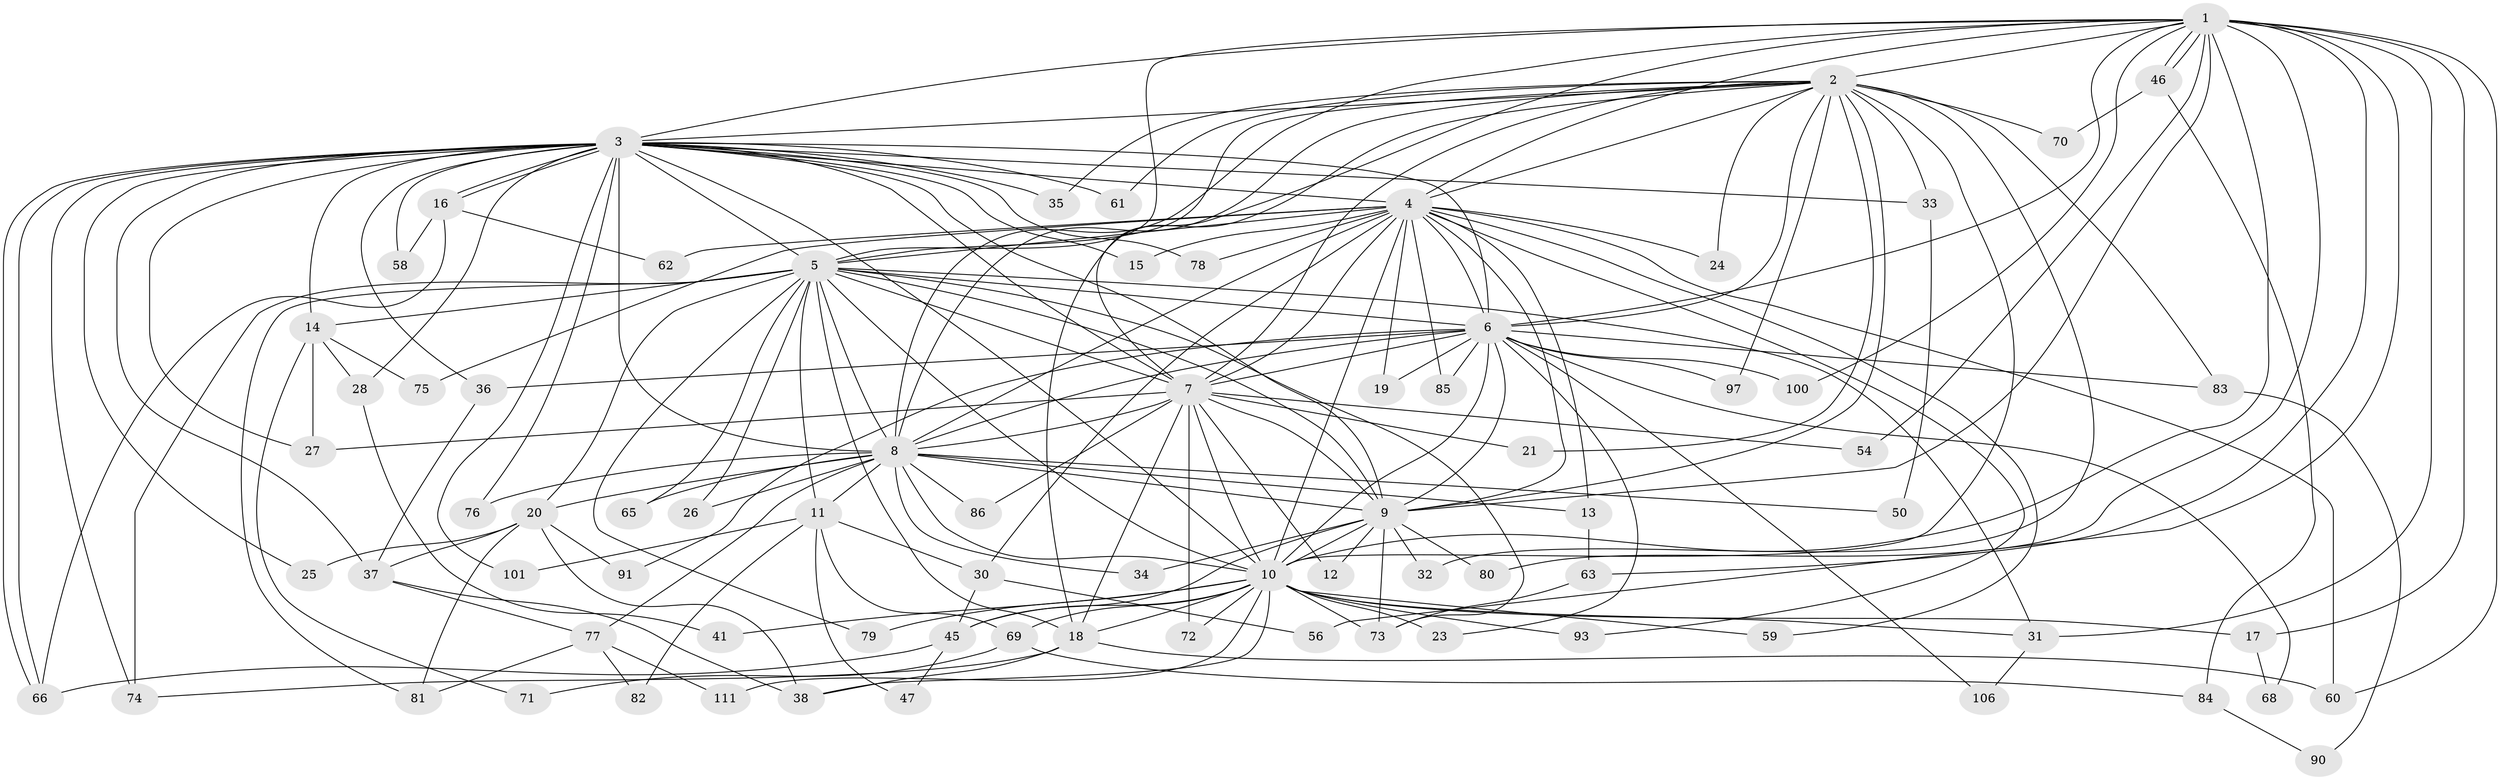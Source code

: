 // original degree distribution, {21: 0.026785714285714284, 22: 0.008928571428571428, 33: 0.008928571428571428, 20: 0.008928571428571428, 16: 0.008928571428571428, 24: 0.008928571428571428, 15: 0.008928571428571428, 25: 0.008928571428571428, 7: 0.017857142857142856, 2: 0.5357142857142857, 3: 0.21428571428571427, 6: 0.026785714285714284, 5: 0.03571428571428571, 4: 0.08035714285714286}
// Generated by graph-tools (version 1.1) at 2025/17/03/04/25 18:17:49]
// undirected, 78 vertices, 196 edges
graph export_dot {
graph [start="1"]
  node [color=gray90,style=filled];
  1;
  2;
  3 [super="+42"];
  4;
  5;
  6;
  7;
  8 [super="+51+94+89"];
  9;
  10 [super="+44+55+92+105+109+53+39+64+29+40"];
  11;
  12;
  13;
  14;
  15;
  16;
  17;
  18 [super="+22+49"];
  19;
  20;
  21;
  23;
  24;
  25;
  26 [super="+43"];
  27 [super="+48"];
  28 [super="+104"];
  30 [super="+87"];
  31;
  32;
  33;
  34;
  35;
  36;
  37 [super="+52"];
  38;
  41;
  45;
  46;
  47;
  50;
  54;
  56;
  58;
  59;
  60 [super="+67"];
  61;
  62;
  63;
  65;
  66 [super="+95"];
  68;
  69;
  70;
  71;
  72;
  73 [super="+107"];
  74 [super="+88"];
  75;
  76;
  77;
  78;
  79;
  80;
  81 [super="+99"];
  82;
  83;
  84;
  85;
  86;
  90;
  91;
  93;
  97;
  100;
  101;
  106;
  111;
  1 -- 2;
  1 -- 3;
  1 -- 4;
  1 -- 5;
  1 -- 6;
  1 -- 7;
  1 -- 8;
  1 -- 9;
  1 -- 10 [weight=3];
  1 -- 17;
  1 -- 31;
  1 -- 46;
  1 -- 46;
  1 -- 54;
  1 -- 56;
  1 -- 63;
  1 -- 80;
  1 -- 100;
  1 -- 60;
  2 -- 3;
  2 -- 4;
  2 -- 5;
  2 -- 6;
  2 -- 7;
  2 -- 8;
  2 -- 9;
  2 -- 10 [weight=4];
  2 -- 21;
  2 -- 24;
  2 -- 32;
  2 -- 33;
  2 -- 35;
  2 -- 61;
  2 -- 70;
  2 -- 83;
  2 -- 97;
  2 -- 18;
  3 -- 4;
  3 -- 5;
  3 -- 6;
  3 -- 7;
  3 -- 8 [weight=4];
  3 -- 9;
  3 -- 10 [weight=3];
  3 -- 14;
  3 -- 15;
  3 -- 16;
  3 -- 16;
  3 -- 25;
  3 -- 28 [weight=2];
  3 -- 33;
  3 -- 35;
  3 -- 36;
  3 -- 37;
  3 -- 61;
  3 -- 66;
  3 -- 66;
  3 -- 76;
  3 -- 78;
  3 -- 101;
  3 -- 27;
  3 -- 74;
  3 -- 58;
  4 -- 5;
  4 -- 6;
  4 -- 7;
  4 -- 8;
  4 -- 9;
  4 -- 10;
  4 -- 13;
  4 -- 15;
  4 -- 19;
  4 -- 24;
  4 -- 30;
  4 -- 59;
  4 -- 60;
  4 -- 62;
  4 -- 75;
  4 -- 78;
  4 -- 85;
  4 -- 93;
  5 -- 6;
  5 -- 7;
  5 -- 8;
  5 -- 9;
  5 -- 10;
  5 -- 11;
  5 -- 14;
  5 -- 18 [weight=2];
  5 -- 20;
  5 -- 26;
  5 -- 31;
  5 -- 65;
  5 -- 73;
  5 -- 74;
  5 -- 79;
  5 -- 81;
  6 -- 7;
  6 -- 8 [weight=2];
  6 -- 9;
  6 -- 10;
  6 -- 19;
  6 -- 23;
  6 -- 36;
  6 -- 68;
  6 -- 83;
  6 -- 85;
  6 -- 91;
  6 -- 97;
  6 -- 100;
  6 -- 106;
  7 -- 8;
  7 -- 9;
  7 -- 10;
  7 -- 12;
  7 -- 18;
  7 -- 21;
  7 -- 27;
  7 -- 54;
  7 -- 72;
  7 -- 86;
  8 -- 9;
  8 -- 10 [weight=2];
  8 -- 11;
  8 -- 13;
  8 -- 20;
  8 -- 26 [weight=2];
  8 -- 34;
  8 -- 50;
  8 -- 65;
  8 -- 76;
  8 -- 77;
  8 -- 86;
  9 -- 10;
  9 -- 12;
  9 -- 32;
  9 -- 34;
  9 -- 45;
  9 -- 80;
  9 -- 73;
  10 -- 17;
  10 -- 23 [weight=2];
  10 -- 41 [weight=2];
  10 -- 45;
  10 -- 79;
  10 -- 72;
  10 -- 111;
  10 -- 18 [weight=2];
  10 -- 59;
  10 -- 93;
  10 -- 38;
  10 -- 73;
  10 -- 69;
  10 -- 31;
  11 -- 30;
  11 -- 47;
  11 -- 69;
  11 -- 82;
  11 -- 101;
  13 -- 63;
  14 -- 27;
  14 -- 28;
  14 -- 71;
  14 -- 75;
  16 -- 58;
  16 -- 62;
  16 -- 66;
  17 -- 68;
  18 -- 38;
  18 -- 74;
  18 -- 60;
  20 -- 25;
  20 -- 38;
  20 -- 81;
  20 -- 91;
  20 -- 37;
  28 -- 41;
  30 -- 56;
  30 -- 45;
  31 -- 106;
  33 -- 50;
  36 -- 37;
  37 -- 77;
  37 -- 38;
  45 -- 47;
  45 -- 66;
  46 -- 70;
  46 -- 84;
  63 -- 73;
  69 -- 71;
  69 -- 84;
  77 -- 81;
  77 -- 82;
  77 -- 111;
  83 -- 90;
  84 -- 90;
}
